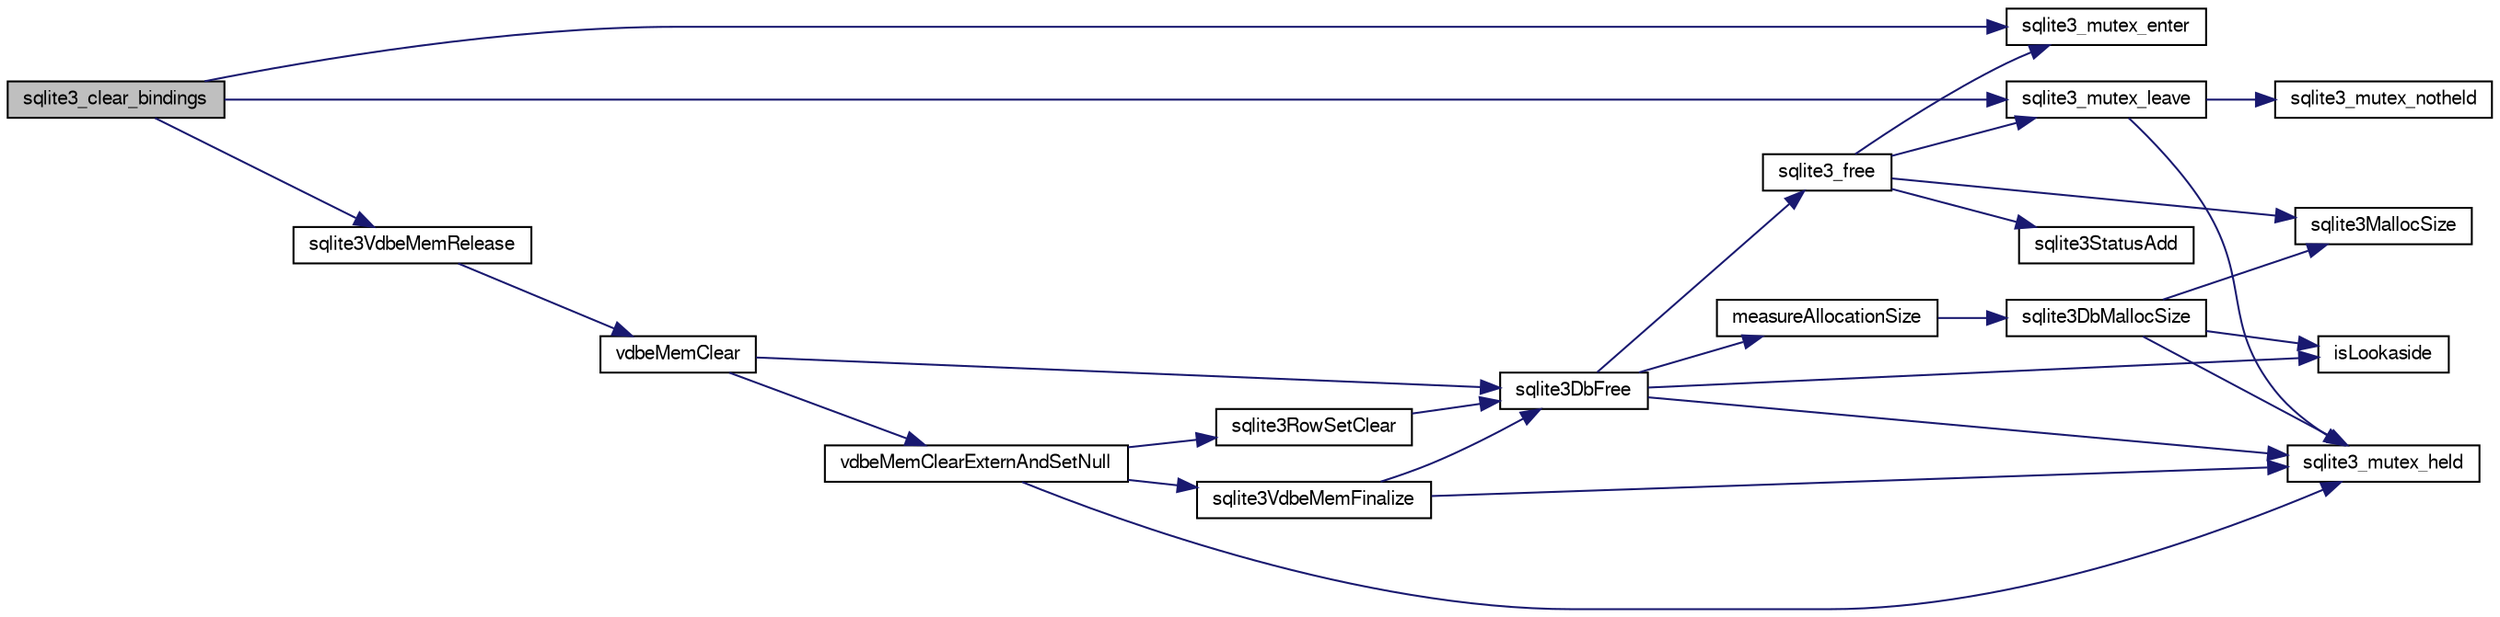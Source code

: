 digraph "sqlite3_clear_bindings"
{
  edge [fontname="FreeSans",fontsize="10",labelfontname="FreeSans",labelfontsize="10"];
  node [fontname="FreeSans",fontsize="10",shape=record];
  rankdir="LR";
  Node314618 [label="sqlite3_clear_bindings",height=0.2,width=0.4,color="black", fillcolor="grey75", style="filled", fontcolor="black"];
  Node314618 -> Node314619 [color="midnightblue",fontsize="10",style="solid",fontname="FreeSans"];
  Node314619 [label="sqlite3_mutex_enter",height=0.2,width=0.4,color="black", fillcolor="white", style="filled",URL="$sqlite3_8c.html#a1c12cde690bd89f104de5cbad12a6bf5"];
  Node314618 -> Node314620 [color="midnightblue",fontsize="10",style="solid",fontname="FreeSans"];
  Node314620 [label="sqlite3VdbeMemRelease",height=0.2,width=0.4,color="black", fillcolor="white", style="filled",URL="$sqlite3_8c.html#a90606361dbeba88159fd6ff03fcc10cc"];
  Node314620 -> Node314621 [color="midnightblue",fontsize="10",style="solid",fontname="FreeSans"];
  Node314621 [label="vdbeMemClear",height=0.2,width=0.4,color="black", fillcolor="white", style="filled",URL="$sqlite3_8c.html#a489eef6e55ad0dadf67578726b935d12"];
  Node314621 -> Node314622 [color="midnightblue",fontsize="10",style="solid",fontname="FreeSans"];
  Node314622 [label="vdbeMemClearExternAndSetNull",height=0.2,width=0.4,color="black", fillcolor="white", style="filled",URL="$sqlite3_8c.html#a29c41a360fb0e86b817777daf061230c"];
  Node314622 -> Node314623 [color="midnightblue",fontsize="10",style="solid",fontname="FreeSans"];
  Node314623 [label="sqlite3_mutex_held",height=0.2,width=0.4,color="black", fillcolor="white", style="filled",URL="$sqlite3_8c.html#acf77da68932b6bc163c5e68547ecc3e7"];
  Node314622 -> Node314624 [color="midnightblue",fontsize="10",style="solid",fontname="FreeSans"];
  Node314624 [label="sqlite3VdbeMemFinalize",height=0.2,width=0.4,color="black", fillcolor="white", style="filled",URL="$sqlite3_8c.html#a2568220f48ddef81b1c43e401042d9d2"];
  Node314624 -> Node314623 [color="midnightblue",fontsize="10",style="solid",fontname="FreeSans"];
  Node314624 -> Node314625 [color="midnightblue",fontsize="10",style="solid",fontname="FreeSans"];
  Node314625 [label="sqlite3DbFree",height=0.2,width=0.4,color="black", fillcolor="white", style="filled",URL="$sqlite3_8c.html#ac70ab821a6607b4a1b909582dc37a069"];
  Node314625 -> Node314623 [color="midnightblue",fontsize="10",style="solid",fontname="FreeSans"];
  Node314625 -> Node314626 [color="midnightblue",fontsize="10",style="solid",fontname="FreeSans"];
  Node314626 [label="measureAllocationSize",height=0.2,width=0.4,color="black", fillcolor="white", style="filled",URL="$sqlite3_8c.html#a45731e644a22fdb756e2b6337224217a"];
  Node314626 -> Node314627 [color="midnightblue",fontsize="10",style="solid",fontname="FreeSans"];
  Node314627 [label="sqlite3DbMallocSize",height=0.2,width=0.4,color="black", fillcolor="white", style="filled",URL="$sqlite3_8c.html#aa397e5a8a03495203a0767abf0a71f86"];
  Node314627 -> Node314628 [color="midnightblue",fontsize="10",style="solid",fontname="FreeSans"];
  Node314628 [label="sqlite3MallocSize",height=0.2,width=0.4,color="black", fillcolor="white", style="filled",URL="$sqlite3_8c.html#acf5d2a5f35270bafb050bd2def576955"];
  Node314627 -> Node314623 [color="midnightblue",fontsize="10",style="solid",fontname="FreeSans"];
  Node314627 -> Node314629 [color="midnightblue",fontsize="10",style="solid",fontname="FreeSans"];
  Node314629 [label="isLookaside",height=0.2,width=0.4,color="black", fillcolor="white", style="filled",URL="$sqlite3_8c.html#a770fa05ff9717b75e16f4d968a77b897"];
  Node314625 -> Node314629 [color="midnightblue",fontsize="10",style="solid",fontname="FreeSans"];
  Node314625 -> Node314630 [color="midnightblue",fontsize="10",style="solid",fontname="FreeSans"];
  Node314630 [label="sqlite3_free",height=0.2,width=0.4,color="black", fillcolor="white", style="filled",URL="$sqlite3_8c.html#a6552349e36a8a691af5487999ab09519"];
  Node314630 -> Node314619 [color="midnightblue",fontsize="10",style="solid",fontname="FreeSans"];
  Node314630 -> Node314631 [color="midnightblue",fontsize="10",style="solid",fontname="FreeSans"];
  Node314631 [label="sqlite3StatusAdd",height=0.2,width=0.4,color="black", fillcolor="white", style="filled",URL="$sqlite3_8c.html#afa029f93586aeab4cc85360905dae9cd"];
  Node314630 -> Node314628 [color="midnightblue",fontsize="10",style="solid",fontname="FreeSans"];
  Node314630 -> Node314632 [color="midnightblue",fontsize="10",style="solid",fontname="FreeSans"];
  Node314632 [label="sqlite3_mutex_leave",height=0.2,width=0.4,color="black", fillcolor="white", style="filled",URL="$sqlite3_8c.html#a5838d235601dbd3c1fa993555c6bcc93"];
  Node314632 -> Node314623 [color="midnightblue",fontsize="10",style="solid",fontname="FreeSans"];
  Node314632 -> Node314633 [color="midnightblue",fontsize="10",style="solid",fontname="FreeSans"];
  Node314633 [label="sqlite3_mutex_notheld",height=0.2,width=0.4,color="black", fillcolor="white", style="filled",URL="$sqlite3_8c.html#a83967c837c1c000d3b5adcfaa688f5dc"];
  Node314622 -> Node314634 [color="midnightblue",fontsize="10",style="solid",fontname="FreeSans"];
  Node314634 [label="sqlite3RowSetClear",height=0.2,width=0.4,color="black", fillcolor="white", style="filled",URL="$sqlite3_8c.html#ae153de0cd969511a607e26deeca80342"];
  Node314634 -> Node314625 [color="midnightblue",fontsize="10",style="solid",fontname="FreeSans"];
  Node314621 -> Node314625 [color="midnightblue",fontsize="10",style="solid",fontname="FreeSans"];
  Node314618 -> Node314632 [color="midnightblue",fontsize="10",style="solid",fontname="FreeSans"];
}
